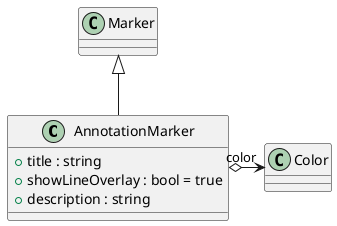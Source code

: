 @startuml
class AnnotationMarker {
    + title : string
    + showLineOverlay : bool = true
    + description : string
}
Marker <|-- AnnotationMarker
AnnotationMarker o-> "color" Color
@enduml
